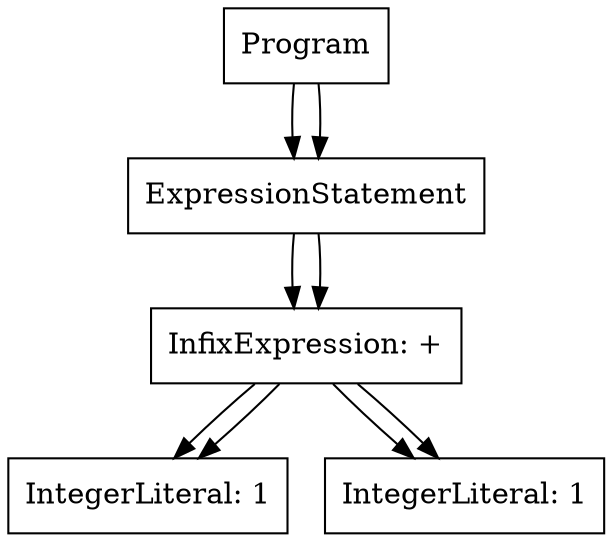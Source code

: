 digraph AST {
  node [shape=box];
Node1 [label="Program"];
Node2 [label="ExpressionStatement"];
Node3 [label="InfixExpression: +"];
Node4 [label="IntegerLiteral: 1"];
Node3 -> Node4;
Node3 -> Node4;
Node5 [label="IntegerLiteral: 1"];
Node3 -> Node5;
Node3 -> Node5;
Node2 -> Node3;
Node2 -> Node3;
Node1 -> Node2;
Node1 -> Node2;
}
